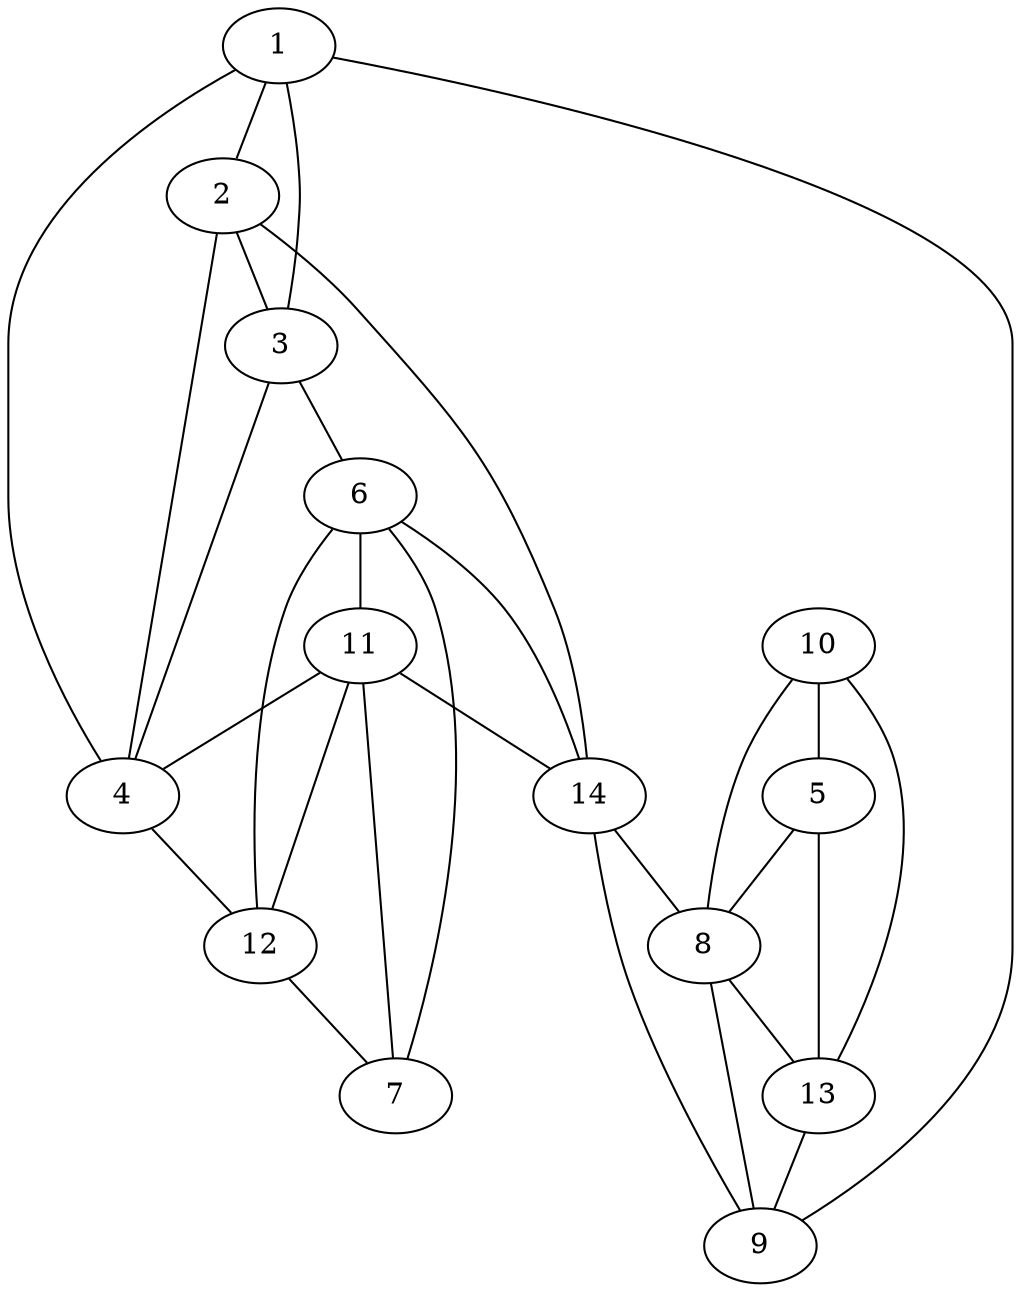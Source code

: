 graph pdb1j4i {
	1	 [aaLength=4,
		sequence=RDRN,
		type=0];
	2	 [aaLength=8,
		sequence=IRGWEEGV,
		type=0];
	1 -- 2	 [distance0="25.22289",
		frequency=1,
		type0=1];
	3	 [aaLength=3,
		sequence=AQM,
		type=0];
	1 -- 3	 [distance0="34.31415",
		frequency=1,
		type0=2];
	9	 [aaLength=4,
		sequence=KFDS,
		type=1];
	1 -- 9	 [distance0="40.38746",
		frequency=1,
		type0=3];
	4	 [aaLength=4,
		sequence=PDYA,
		type=0];
	2 -- 4	 [distance0="24.56184",
		frequency=1,
		type0=2];
	2 -- 3	 [distance0="10.14085",
		distance1="0.0",
		frequency=2,
		type0=1,
		type1=5];
	6	 [aaLength=6,
		sequence=RAKLTI,
		type=1];
	3 -- 6	 [distance0="4.0",
		frequency=1,
		type0=4];
	4 -- 1	 [distance0="45.8599",
		frequency=1,
		type0=3];
	4 -- 3	 [distance0="19.97993",
		frequency=1,
		type0=1];
	12	 [aaLength=11,
		sequence=LVFDVELLKLE,
		type=1];
	4 -- 12	 [distance0="15.0",
		frequency=1,
		type0=4];
	5	 [aaLength=7,
		sequence=VQVETIS,
		type=1];
	8	 [aaLength=9,
		sequence=TCVVHYTGM,
		type=1];
	5 -- 8	 [distance0="19.0",
		distance1="12.0",
		frequency=2,
		type0=2,
		type1=4];
	13	 [aaLength=9,
		sequence=TCVVHYTGM,
		type=1];
	5 -- 13	 [distance0="19.0",
		frequency=1,
		type0=3];
	11	 [aaLength=6,
		sequence=RAKLTI,
		type=1];
	6 -- 11	 [distance0="0.0",
		frequency=1,
		type0=5];
	14	 [aaLength=4,
		sequence=FKFM,
		type=1];
	6 -- 14	 [distance0="25.0",
		frequency=1,
		type0=2];
	7	 [aaLength=11,
		sequence=LVFDVELLKLE,
		type=1];
	7 -- 6	 [distance0="26.0",
		frequency=1,
		type0=2];
	7 -- 11	 [distance0="26.0",
		frequency=1,
		type0=3];
	8 -- 9	 [distance0="14.0",
		frequency=1,
		type0=2];
	8 -- 13	 [distance0="0.0",
		distance1="0.0",
		frequency=2,
		type0=1,
		type1=5];
	9 -- 14	 [distance0="11.0",
		distance1="7.0",
		frequency=2,
		type0=1,
		type1=4];
	10	 [aaLength=7,
		sequence=VQVETIS,
		type=1];
	10 -- 8	 [distance0="19.0",
		frequency=1,
		type0=2];
	10 -- 5	 [distance0="0.0",
		frequency=1,
		type0=5];
	10 -- 13	 [distance0="19.0",
		frequency=1,
		type0=3];
	11 -- 4	 [distance0="1.0",
		frequency=1,
		type0=4];
	11 -- 14	 [distance0="25.0",
		frequency=1,
		type0=2];
	12 -- 7	 [distance0="0.0",
		frequency=1,
		type0=5];
	12 -- 6	 [distance0="26.0",
		frequency=1,
		type0=2];
	12 -- 11	 [distance0="26.0",
		frequency=1,
		type0=3];
	13 -- 9	 [distance0="14.0",
		distance1="5.0",
		frequency=2,
		type0=2,
		type1=4];
	14 -- 2	 [distance0="6.0",
		frequency=1,
		type0=4];
	14 -- 8	 [distance0="25.0",
		frequency=1,
		type0=3];
}
